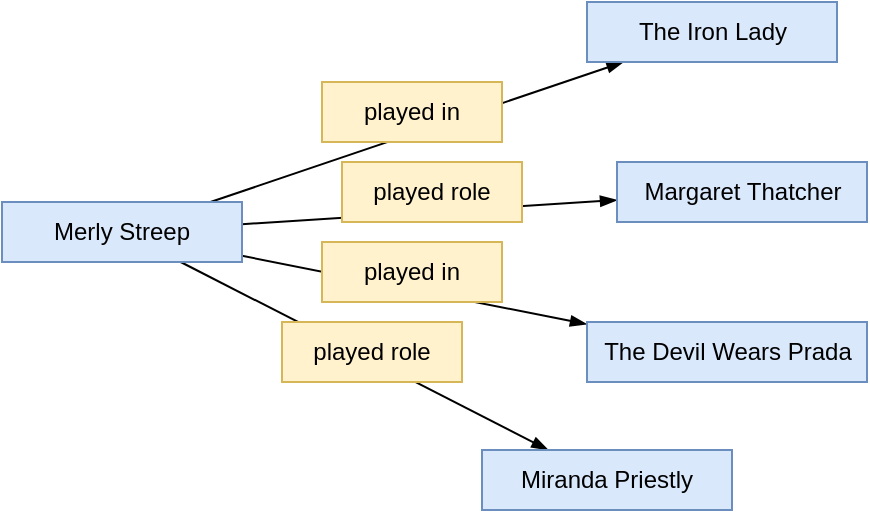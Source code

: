 <mxfile version="12.9.9" type="device"><diagram id="ngGJU5wGfPv5YieEIfxu" name="Page-1"><mxGraphModel dx="1880" dy="1549" grid="1" gridSize="10" guides="1" tooltips="1" connect="1" arrows="1" fold="1" page="1" pageScale="1" pageWidth="1169" pageHeight="827" math="0" shadow="0"><root><mxCell id="0"/><mxCell id="1" parent="0"/><mxCell id="IoRK2pzU9ihHJBJgpH3K-2" style="edgeStyle=none;rounded=0;comic=0;orthogonalLoop=1;jettySize=auto;html=1;endArrow=blockThin;endFill=1;strokeWidth=1;fontSize=12;fontColor=#0000FF;" parent="1" source="IoRK2pzU9ihHJBJgpH3K-1" target="IoRK2pzU9ihHJBJgpH3K-3" edge="1"><mxGeometry relative="1" as="geometry"><mxPoint x="440" y="240" as="targetPoint"/></mxGeometry></mxCell><mxCell id="IoRK2pzU9ihHJBJgpH3K-8" style="edgeStyle=none;rounded=0;comic=0;orthogonalLoop=1;jettySize=auto;html=1;endArrow=blockThin;endFill=1;strokeWidth=1;fontSize=12;fontColor=#0000FF;" parent="1" source="IoRK2pzU9ihHJBJgpH3K-1" target="IoRK2pzU9ihHJBJgpH3K-4" edge="1"><mxGeometry relative="1" as="geometry"/></mxCell><mxCell id="IoRK2pzU9ihHJBJgpH3K-9" style="edgeStyle=none;rounded=0;comic=0;orthogonalLoop=1;jettySize=auto;html=1;endArrow=blockThin;endFill=1;strokeWidth=1;fontSize=12;fontColor=#0000FF;" parent="1" source="IoRK2pzU9ihHJBJgpH3K-1" target="IoRK2pzU9ihHJBJgpH3K-5" edge="1"><mxGeometry relative="1" as="geometry"/></mxCell><mxCell id="IoRK2pzU9ihHJBJgpH3K-10" style="edgeStyle=none;rounded=0;comic=0;orthogonalLoop=1;jettySize=auto;html=1;endArrow=blockThin;endFill=1;strokeWidth=1;fontSize=12;fontColor=#0000FF;" parent="1" source="IoRK2pzU9ihHJBJgpH3K-1" target="IoRK2pzU9ihHJBJgpH3K-7" edge="1"><mxGeometry relative="1" as="geometry"/></mxCell><mxCell id="IoRK2pzU9ihHJBJgpH3K-1" value="Merly Streep" style="rounded=0;whiteSpace=wrap;html=1;shadow=0;glass=0;strokeColor=#6c8ebf;strokeWidth=1;fontSize=12;align=center;fillColor=#dae8fc;fontStyle=0" parent="1" vertex="1"><mxGeometry x="160" y="290" width="120" height="30" as="geometry"/></mxCell><mxCell id="IoRK2pzU9ihHJBJgpH3K-3" value="The Iron Lady" style="rounded=0;whiteSpace=wrap;html=1;shadow=0;glass=0;strokeColor=#6c8ebf;strokeWidth=1;fontSize=12;align=center;fillColor=#dae8fc;fontStyle=0" parent="1" vertex="1"><mxGeometry x="452.5" y="190" width="125" height="30" as="geometry"/></mxCell><mxCell id="IoRK2pzU9ihHJBJgpH3K-4" value="Margaret Thatcher" style="rounded=0;whiteSpace=wrap;html=1;shadow=0;glass=0;strokeColor=#6c8ebf;strokeWidth=1;fontSize=12;align=center;fillColor=#dae8fc;fontStyle=0" parent="1" vertex="1"><mxGeometry x="467.5" y="270" width="125" height="30" as="geometry"/></mxCell><mxCell id="IoRK2pzU9ihHJBJgpH3K-5" value="The Devil Wears Prada" style="rounded=0;whiteSpace=wrap;html=1;shadow=0;glass=0;strokeColor=#6c8ebf;strokeWidth=1;fontSize=12;align=center;fillColor=#dae8fc;fontStyle=0" parent="1" vertex="1"><mxGeometry x="452.5" y="350" width="140" height="30" as="geometry"/></mxCell><mxCell id="IoRK2pzU9ihHJBJgpH3K-7" value="Miranda Priestly" style="rounded=0;whiteSpace=wrap;html=1;shadow=0;glass=0;strokeColor=#6c8ebf;strokeWidth=1;fontSize=12;align=center;fillColor=#dae8fc;fontStyle=0" parent="1" vertex="1"><mxGeometry x="400" y="414" width="125" height="30" as="geometry"/></mxCell><mxCell id="IoRK2pzU9ihHJBJgpH3K-11" value="played in" style="rounded=0;whiteSpace=wrap;html=1;shadow=0;glass=0;strokeColor=#d6b656;strokeWidth=1;fontSize=12;align=center;fillColor=#fff2cc;fontStyle=0" parent="1" vertex="1"><mxGeometry x="320" y="230" width="90" height="30" as="geometry"/></mxCell><mxCell id="IoRK2pzU9ihHJBJgpH3K-12" value="played in" style="rounded=0;whiteSpace=wrap;html=1;shadow=0;glass=0;strokeColor=#d6b656;strokeWidth=1;fontSize=12;align=center;fillColor=#fff2cc;fontStyle=0" parent="1" vertex="1"><mxGeometry x="320" y="310" width="90" height="30" as="geometry"/></mxCell><mxCell id="IoRK2pzU9ihHJBJgpH3K-17" value="played role" style="rounded=0;whiteSpace=wrap;html=1;shadow=0;glass=0;strokeColor=#d6b656;strokeWidth=1;fontSize=12;align=center;fillColor=#fff2cc;fontStyle=0" parent="1" vertex="1"><mxGeometry x="330" y="270" width="90" height="30" as="geometry"/></mxCell><mxCell id="IoRK2pzU9ihHJBJgpH3K-18" value="played role" style="rounded=0;whiteSpace=wrap;html=1;shadow=0;glass=0;strokeColor=#d6b656;strokeWidth=1;fontSize=12;align=center;fillColor=#fff2cc;fontStyle=0" parent="1" vertex="1"><mxGeometry x="300" y="350" width="90" height="30" as="geometry"/></mxCell></root></mxGraphModel></diagram></mxfile>